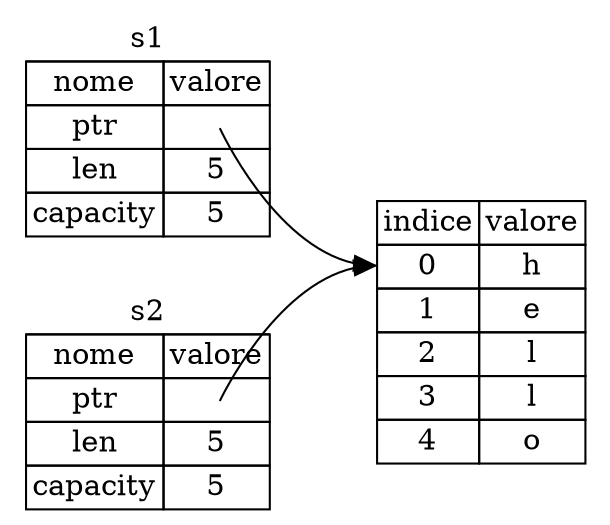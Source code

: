 digraph {
    rankdir=LR;
    overlap=false;
    dpi=300.0;
    node [shape="plaintext"];

    table0[label=<<TABLE BORDER="0" CELLBORDER="1" CELLSPACING="0">
        <TR><TD COLSPAN="2" SIDES="B">s1</TD></TR>
        <TR><TD>nome</TD><TD>valore</TD></TR>
        <TR><TD>ptr</TD><TD PORT="pointer"></TD></TR>
        <TR><TD>len</TD><TD>5</TD></TR>
        <TR><TD>capacity</TD><TD>5</TD></TR>
    </TABLE>>];
    table3[label=<<TABLE BORDER="0" CELLBORDER="1" CELLSPACING="0">
        <TR><TD COLSPAN="2" SIDES="B">s2</TD></TR>
        <TR><TD>nome</TD><TD>valore</TD></TR>
        <TR><TD>ptr</TD><TD PORT="pointer"></TD></TR>
        <TR><TD>len</TD><TD>5</TD></TR>
        <TR><TD>capacity</TD><TD>5</TD></TR>
    </TABLE>>];

    table1[label=<<TABLE BORDER="0" CELLBORDER="1" CELLSPACING="0">
        <TR><TD>indice</TD><TD>valore</TD></TR>
        <TR><TD PORT="pointee">0</TD><TD>h</TD></TR>
        <TR><TD>1</TD><TD>e</TD></TR>
        <TR><TD>2</TD><TD>l</TD></TR>
        <TR><TD>3</TD><TD>l</TD></TR>
        <TR><TD>4</TD><TD>o</TD></TR>
    </TABLE>>];

    edge[tailclip="false"];
    table0:pointer:c -> table1:pointee;
    table3:pointer:c -> table1:pointee;
}

